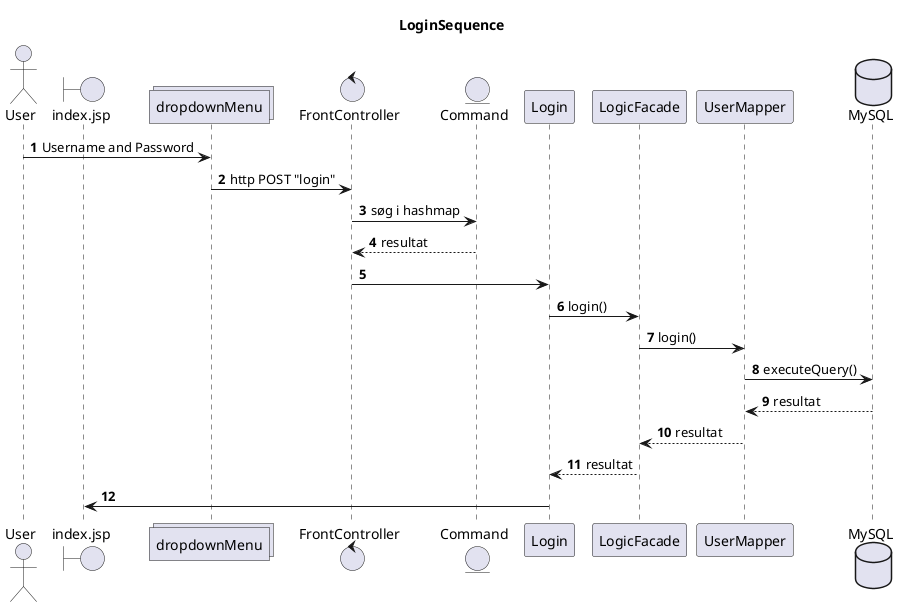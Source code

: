 @startuml

title LoginSequence
autonumber
actor User
boundary index.jsp
collections dropdownMenu
control FrontController
entity Command
participant Login
participant LogicFacade
participant UserMapper
database MySQL
User -> dropdownMenu : Username and Password
dropdownMenu -> FrontController : http POST "login"
FrontController -> Command : søg i hashmap
Command --> FrontController : resultat
FrontController -> Login
Login -> LogicFacade : login()
LogicFacade -> UserMapper : login()
UserMapper -> MySQL : executeQuery()
MySQL --> UserMapper : resultat
UserMapper --> LogicFacade : resultat
LogicFacade --> Login : resultat
Login -> index.jsp



@enduml